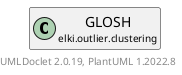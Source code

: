 @startuml
    remove .*\.(Instance|Par|Parameterizer|Factory)$
    set namespaceSeparator none
    hide empty fields
    hide empty methods

    class "<size:14>GLOSH.Par\n<size:10>elki.outlier.clustering" as elki.outlier.clustering.GLOSH.Par [[GLOSH.Par.html]] {
        #hdbscanExtraction: HDBSCANHierarchyExtraction
        +configure(Parameterization): void
        +make(): GLOSH
    }

    interface "<size:14>Parameterizer\n<size:10>elki.utilities.optionhandling" as elki.utilities.optionhandling.Parameterizer [[../../utilities/optionhandling/Parameterizer.html]] {
        {abstract} +make(): Object
    }
    class "<size:14>GLOSH\n<size:10>elki.outlier.clustering" as elki.outlier.clustering.GLOSH [[GLOSH.html]]

    elki.utilities.optionhandling.Parameterizer <|.. elki.outlier.clustering.GLOSH.Par
    elki.outlier.clustering.GLOSH +-- elki.outlier.clustering.GLOSH.Par

    center footer UMLDoclet 2.0.19, PlantUML 1.2022.8
@enduml
